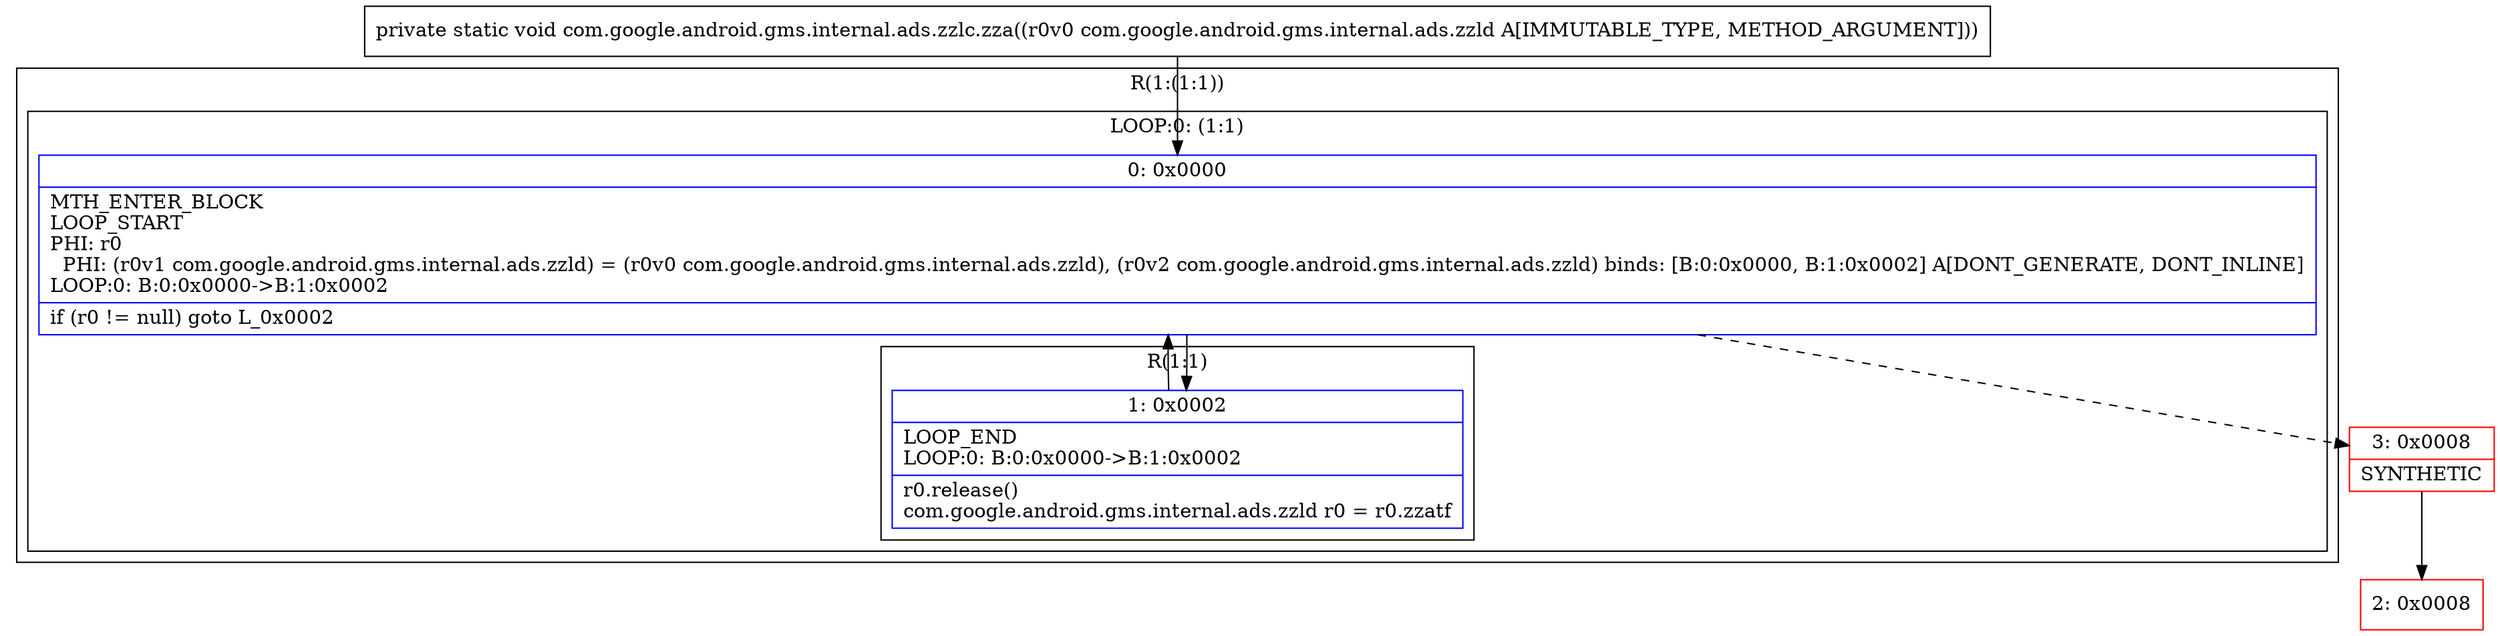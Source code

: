 digraph "CFG forcom.google.android.gms.internal.ads.zzlc.zza(Lcom\/google\/android\/gms\/internal\/ads\/zzld;)V" {
subgraph cluster_Region_1455485492 {
label = "R(1:(1:1))";
node [shape=record,color=blue];
subgraph cluster_LoopRegion_2009136942 {
label = "LOOP:0: (1:1)";
node [shape=record,color=blue];
Node_0 [shape=record,label="{0\:\ 0x0000|MTH_ENTER_BLOCK\lLOOP_START\lPHI: r0 \l  PHI: (r0v1 com.google.android.gms.internal.ads.zzld) = (r0v0 com.google.android.gms.internal.ads.zzld), (r0v2 com.google.android.gms.internal.ads.zzld) binds: [B:0:0x0000, B:1:0x0002] A[DONT_GENERATE, DONT_INLINE]\lLOOP:0: B:0:0x0000\-\>B:1:0x0002\l|if (r0 != null) goto L_0x0002\l}"];
subgraph cluster_Region_2042331014 {
label = "R(1:1)";
node [shape=record,color=blue];
Node_1 [shape=record,label="{1\:\ 0x0002|LOOP_END\lLOOP:0: B:0:0x0000\-\>B:1:0x0002\l|r0.release()\lcom.google.android.gms.internal.ads.zzld r0 = r0.zzatf\l}"];
}
}
}
Node_2 [shape=record,color=red,label="{2\:\ 0x0008}"];
Node_3 [shape=record,color=red,label="{3\:\ 0x0008|SYNTHETIC\l}"];
MethodNode[shape=record,label="{private static void com.google.android.gms.internal.ads.zzlc.zza((r0v0 com.google.android.gms.internal.ads.zzld A[IMMUTABLE_TYPE, METHOD_ARGUMENT])) }"];
MethodNode -> Node_0;
Node_0 -> Node_1;
Node_0 -> Node_3[style=dashed];
Node_1 -> Node_0;
Node_3 -> Node_2;
}

